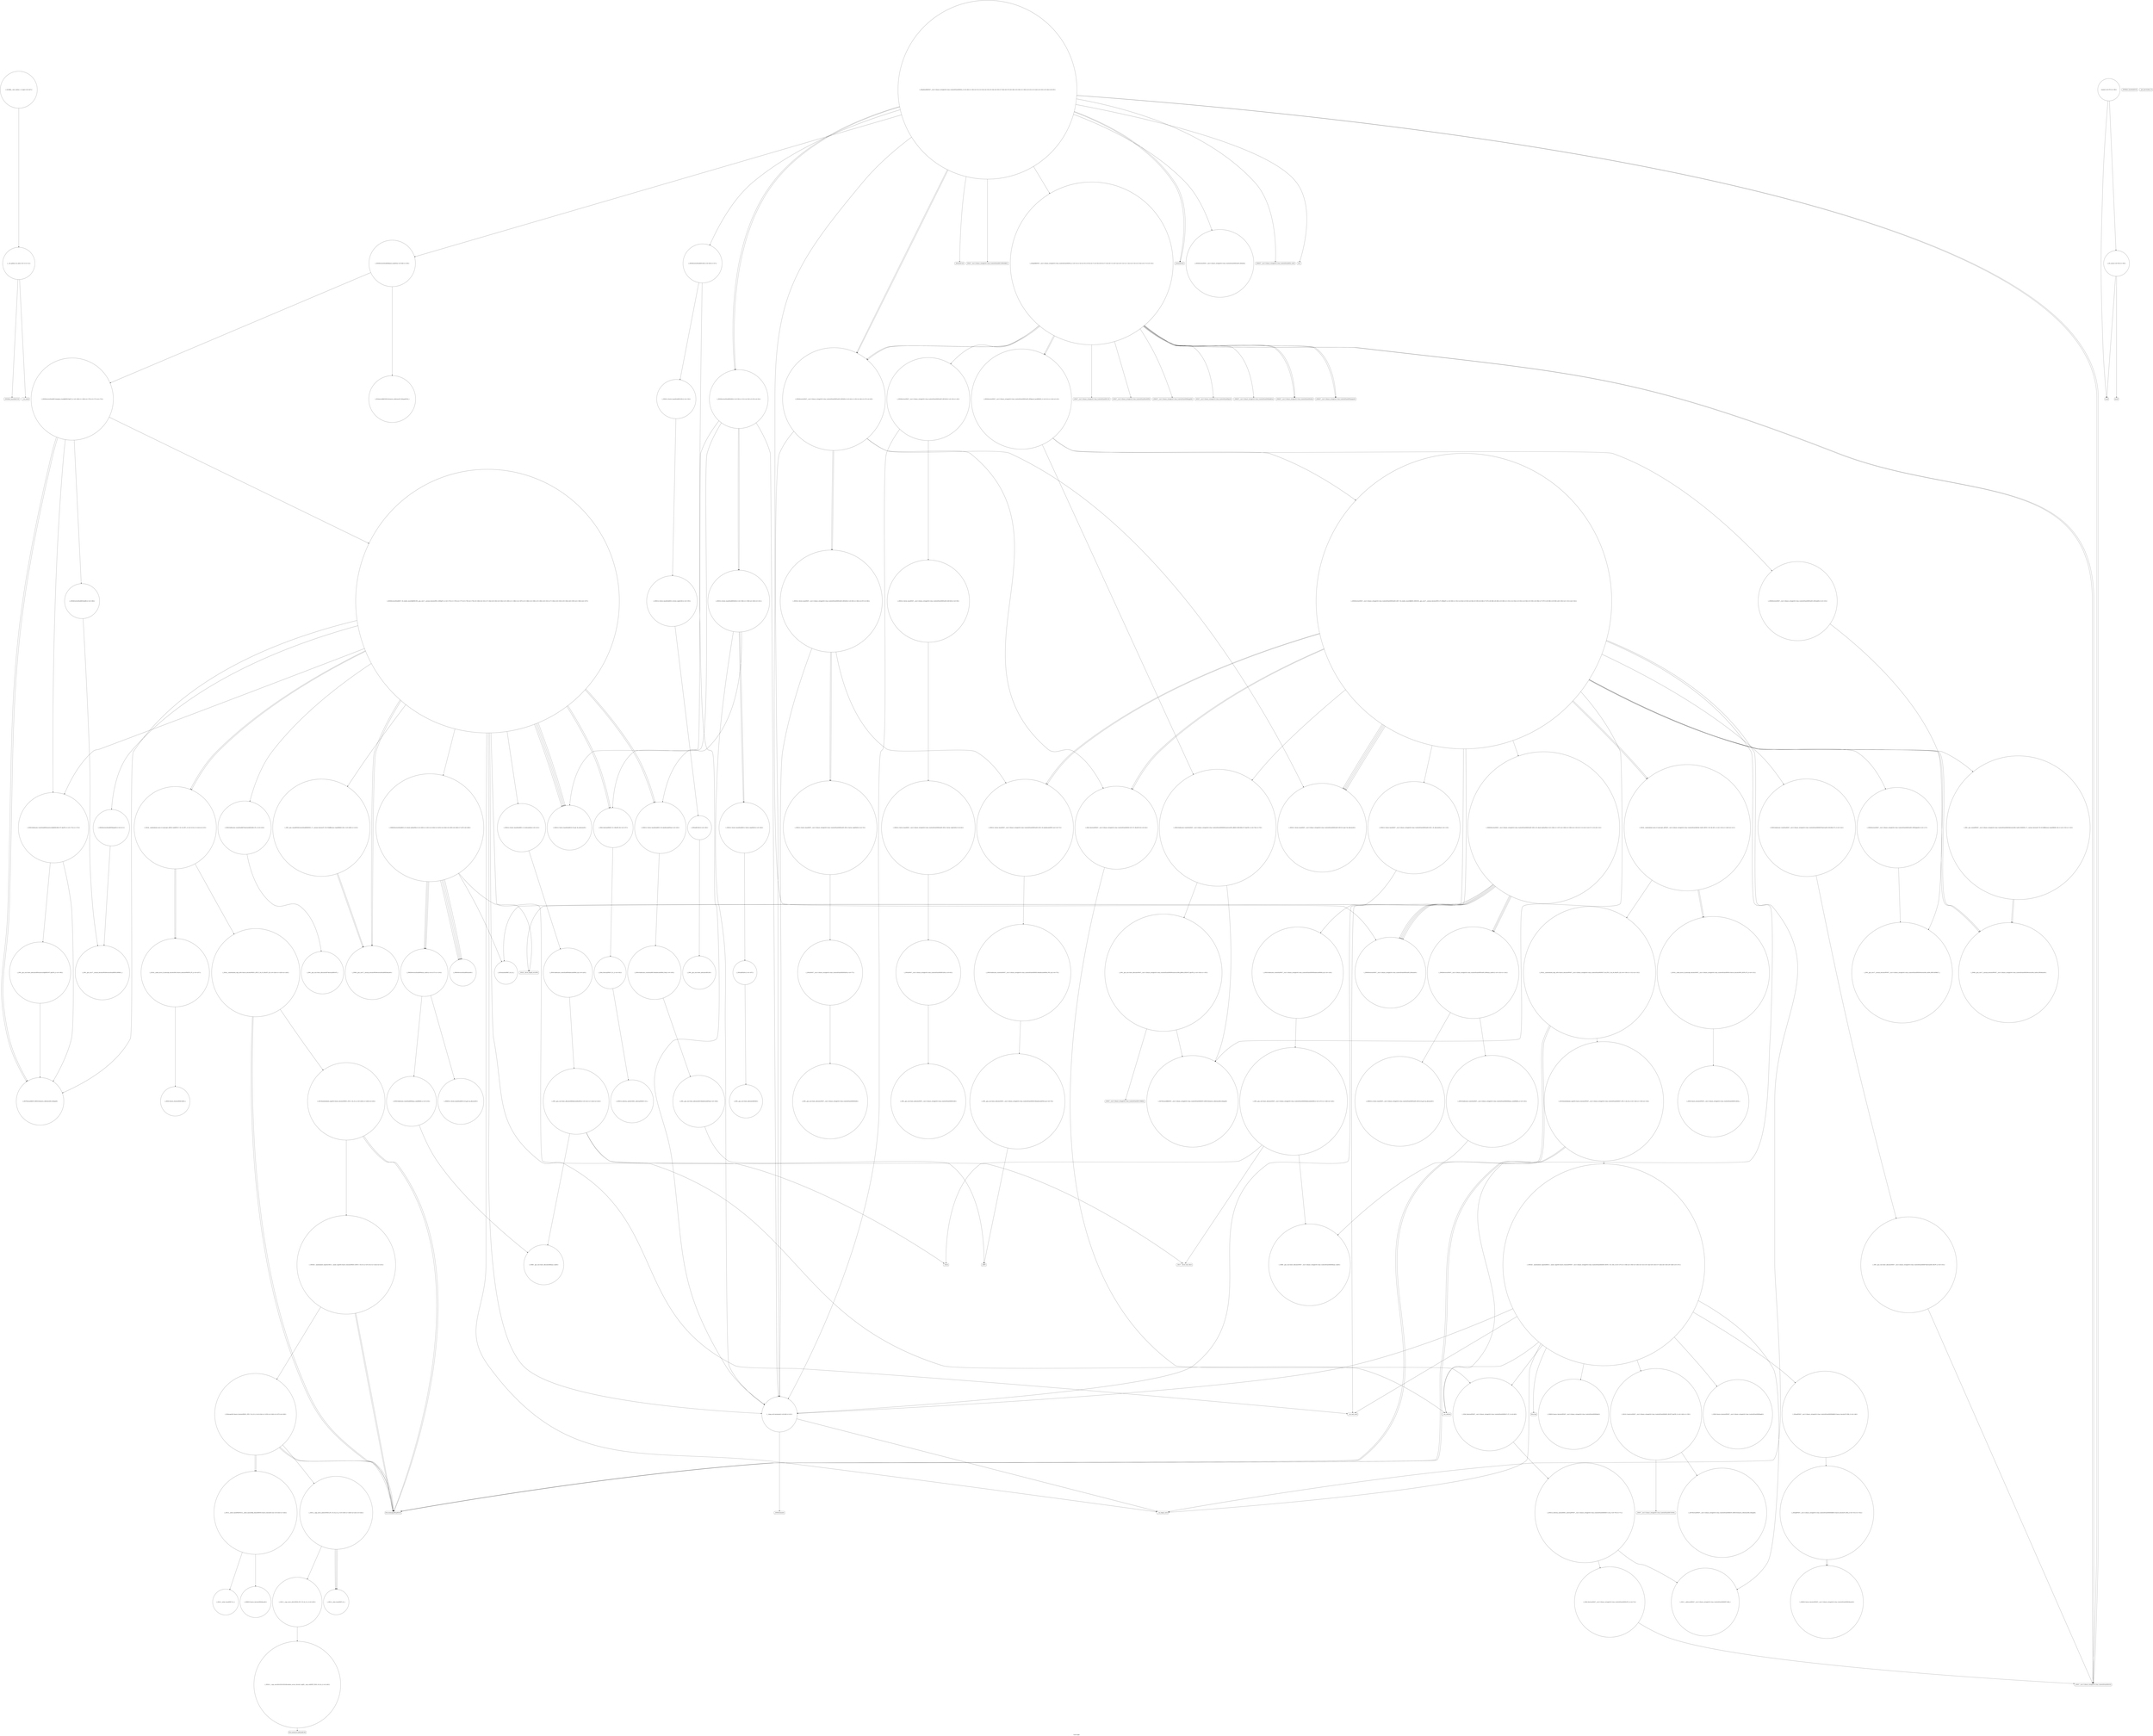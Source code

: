 digraph "Call Graph" {
	label="Call Graph";

	Node0x55fb968d9d50 [shape=record,shape=circle,label="{__cxx_global_var_init|{<s0>1|<s1>2}}"];
	Node0x55fb968d9d50:s0 -> Node0x55fb968d9dd0[color=black];
	Node0x55fb968d9d50:s1 -> Node0x55fb96b854d0[color=black];
	Node0x55fb96b89070 [shape=record,shape=circle,label="{_ZNKSt13move_iteratorIPNSt7__cxx1112basic_stringIcSt11char_traitsIcESaIcEEEE4baseEv}"];
	Node0x55fb96b856d0 [shape=record,shape=Mrecord,label="{_ZNKSt7__cxx1112basic_stringIcSt11char_traitsIcESaIcEE6lengthEv}"];
	Node0x55fb96b86bd0 [shape=record,shape=circle,label="{_ZNSaIiEC2Ev|{<s0>156}}"];
	Node0x55fb96b86bd0:s0 -> Node0x55fb96b86c50[color=black];
	Node0x55fb96b85a50 [shape=record,shape=Mrecord,label="{_ZNSt7__cxx1112basic_stringIcSt11char_traitsIcESaIcEEpLEc}"];
	Node0x55fb96b86f50 [shape=record,shape=circle,label="{_ZNSt12_Vector_baseIiSaIiEE13_M_deallocateEPim|{<s0>163}}"];
	Node0x55fb96b86f50:s0 -> Node0x55fb96b87050[color=black];
	Node0x55fb96b85dd0 [shape=record,shape=circle,label="{_ZNSt6vectorIiSaIiEEC2Ev|{<s0>46|<s1>47}}"];
	Node0x55fb96b85dd0:s0 -> Node0x55fb96b892f0[color=black];
	Node0x55fb96b85dd0:s1 -> Node0x55fb96b863d0[color=black];
	Node0x55fb96b872d0 [shape=record,shape=circle,label="{_ZSt4moveIRiEONSt16remove_referenceIT_E4typeEOS2_}"];
	Node0x55fb96b86150 [shape=record,shape=circle,label="{_Z5_casei|{<s0>55|<s1>56}}"];
	Node0x55fb96b86150:s0 -> Node0x55fb96b861d0[color=black];
	Node0x55fb96b86150:s1 -> Node0x55fb96b86250[color=black];
	Node0x55fb96b87650 [shape=record,shape=circle,label="{_ZN9__gnu_cxxmiIPiSt6vectorIiSaIiEEEENS_17__normal_iteratorIT_T0_E15difference_typeERKS8_SB_|{<s0>209|<s1>210}}"];
	Node0x55fb96b87650:s0 -> Node0x55fb96b87850[color=black];
	Node0x55fb96b87650:s1 -> Node0x55fb96b87850[color=black];
	Node0x55fb96b864d0 [shape=record,shape=Mrecord,label="{_ZSt9terminatev}"];
	Node0x55fb96b879d0 [shape=record,shape=circle,label="{_ZNKSt6vectorIiSaIiEE4sizeEv}"];
	Node0x55fb96b86850 [shape=record,shape=circle,label="{_ZSt8_DestroyIPNSt7__cxx1112basic_stringIcSt11char_traitsIcESaIcEEEEvT_S7_|{<s0>69}}"];
	Node0x55fb96b86850:s0 -> Node0x55fb96b868d0[color=black];
	Node0x55fb96b8b590 [shape=record,shape=circle,label="{_ZSt22__uninitialized_copy_aISt13move_iteratorIPiES1_iET0_T_S4_S3_RSaIT1_E|{<s0>224|<s1>225|<s2>226}}"];
	Node0x55fb96b8b590:s0 -> Node0x55fb96b88c70[color=black];
	Node0x55fb96b8b590:s1 -> Node0x55fb96b88c70[color=black];
	Node0x55fb96b8b590:s2 -> Node0x55fb96b8b690[color=black];
	Node0x55fb96b87bf0 [shape=record,shape=circle,label="{_ZN9__gnu_cxx13new_allocatorINSt7__cxx1112basic_stringIcSt11char_traitsIcESaIcEEEE10deallocateEPS6_m|{<s0>76}}"];
	Node0x55fb96b87bf0:s0 -> Node0x55fb96b87c70[color=black];
	Node0x55fb96b8b910 [shape=record,shape=circle,label="{_ZSt13__copy_move_aILb1EPiS0_ET1_T0_S2_S1_|{<s0>245}}"];
	Node0x55fb96b8b910:s0 -> Node0x55fb96b8ba10[color=black];
	Node0x55fb96b87f70 [shape=record,shape=circle,label="{_ZN9__gnu_cxx13new_allocatorINSt7__cxx1112basic_stringIcSt11char_traitsIcESaIcEEEE9constructIS6_JRKS6_EEEvPT_DpOT0_|{<s0>104|<s1>105}}"];
	Node0x55fb96b87f70:s0 -> Node0x55fb96b87ff0[color=black];
	Node0x55fb96b87f70:s1 -> Node0x55fb96b88070[color=black];
	Node0x55fb96b8bc90 [shape=record,shape=circle,label="{_ZN9__gnu_cxx13new_allocatorIiE7destroyIiEEvPT_}"];
	Node0x55fb96b882f0 [shape=record,shape=circle,label="{_ZSt34__uninitialized_move_if_noexcept_aIPNSt7__cxx1112basic_stringIcSt11char_traitsIcESaIcEEES6_SaIS5_EET0_T_S9_S8_RT1_|{<s0>119|<s1>120|<s2>121}}"];
	Node0x55fb96b882f0:s0 -> Node0x55fb96b88b70[color=black];
	Node0x55fb96b882f0:s1 -> Node0x55fb96b88b70[color=black];
	Node0x55fb96b882f0:s2 -> Node0x55fb96b88af0[color=black];
	Node0x55fb96b88670 [shape=record,shape=circle,label="{_ZSt3maxImERKT_S2_S2_}"];
	Node0x55fb96b889f0 [shape=record,shape=Mrecord,label="{_ZSt17__throw_bad_allocv}"];
	Node0x55fb96b88d70 [shape=record,shape=circle,label="{_ZStneIPNSt7__cxx1112basic_stringIcSt11char_traitsIcESaIcEEEEbRKSt13move_iteratorIT_ESB_|{<s0>148}}"];
	Node0x55fb96b88d70:s0 -> Node0x55fb96b88ff0[color=black];
	Node0x55fb968d9dd0 [shape=record,shape=Mrecord,label="{_ZNSt8ios_base4InitC1Ev}"];
	Node0x55fb96b890f0 [shape=record,shape=circle,label="{_ZSt7forwardINSt7__cxx1112basic_stringIcSt11char_traitsIcESaIcEEEEOT_RNSt16remove_referenceIS6_E4typeE}"];
	Node0x55fb96b85750 [shape=record,shape=Mrecord,label="{_ZNKSt7__cxx1112basic_stringIcSt11char_traitsIcESaIcEE4findEcm}"];
	Node0x55fb96b86c50 [shape=record,shape=circle,label="{_ZN9__gnu_cxx13new_allocatorIiEC2Ev}"];
	Node0x55fb96b85ad0 [shape=record,shape=Mrecord,label="{_ZNSt7__cxx1112basic_stringIcSt11char_traitsIcESaIcEED1Ev}"];
	Node0x55fb96b86fd0 [shape=record,shape=circle,label="{_ZNSt12_Vector_baseIiSaIiEE12_Vector_implD2Ev|{<s0>164}}"];
	Node0x55fb96b86fd0:s0 -> Node0x55fb96b87150[color=black];
	Node0x55fb96b85e50 [shape=record,shape=circle,label="{_ZNKSt6vectorINSt7__cxx1112basic_stringIcSt11char_traitsIcESaIcEEESaIS5_EE4sizeEv}"];
	Node0x55fb96b87350 [shape=record,shape=circle,label="{_ZNSt16allocator_traitsISaIiEE9constructIiJiEEEvRS0_PT_DpOT0_|{<s0>173|<s1>174}}"];
	Node0x55fb96b87350:s0 -> Node0x55fb96b873d0[color=black];
	Node0x55fb96b87350:s1 -> Node0x55fb96b87550[color=black];
	Node0x55fb96b861d0 [shape=record,shape=Mrecord,label="{scanf}"];
	Node0x55fb96b876d0 [shape=record,shape=circle,label="{_ZNSt6vectorIiSaIiEE5beginEv|{<s0>211}}"];
	Node0x55fb96b876d0:s0 -> Node0x55fb96b8b410[color=black];
	Node0x55fb96b86550 [shape=record,shape=circle,label="{_ZNSt12_Vector_baseINSt7__cxx1112basic_stringIcSt11char_traitsIcESaIcEEESaIS5_EE12_Vector_implC2Ev|{<s0>62}}"];
	Node0x55fb96b86550:s0 -> Node0x55fb96b865d0[color=black];
	Node0x55fb96b87a50 [shape=record,shape=circle,label="{_ZNSt16allocator_traitsISaIiEE8max_sizeERKS0_|{<s0>219}}"];
	Node0x55fb96b87a50:s0 -> Node0x55fb96b8b390[color=black];
	Node0x55fb96b868d0 [shape=record,shape=circle,label="{_ZNSt12_Destroy_auxILb0EE9__destroyIPNSt7__cxx1112basic_stringIcSt11char_traitsIcESaIcEEEEEvT_S9_|{<s0>70|<s1>71}}"];
	Node0x55fb96b868d0:s0 -> Node0x55fb96b869d0[color=black];
	Node0x55fb96b868d0:s1 -> Node0x55fb96b86950[color=black];
	Node0x55fb96b8b610 [shape=record,shape=circle,label="{_ZSt32__make_move_if_noexcept_iteratorIiSt13move_iteratorIPiEET0_PT_|{<s0>227}}"];
	Node0x55fb96b8b610:s0 -> Node0x55fb96b8bc10[color=black];
	Node0x55fb96b87c70 [shape=record,shape=Mrecord,label="{_ZdlPv}"];
	Node0x55fb96b8b990 [shape=record,shape=circle,label="{_ZSt12__niter_baseIPiET_S1_}"];
	Node0x55fb96b87ff0 [shape=record,shape=circle,label="{_ZSt7forwardIRKNSt7__cxx1112basic_stringIcSt11char_traitsIcESaIcEEEEOT_RNSt16remove_referenceIS8_E4typeE}"];
	Node0x55fb96b8bd10 [shape=record,shape=circle,label="{_GLOBAL__sub_I_kubus_1_0.cpp|{<s0>247}}"];
	Node0x55fb96b8bd10:s0 -> Node0x55fb968d9d50[color=black];
	Node0x55fb96b88370 [shape=record,shape=circle,label="{_ZNK9__gnu_cxx17__normal_iteratorIPNSt7__cxx1112basic_stringIcSt11char_traitsIcESaIcEEESt6vectorIS6_SaIS6_EEE4baseEv}"];
	Node0x55fb96b886f0 [shape=record,shape=circle,label="{_ZNSt16allocator_traitsISaINSt7__cxx1112basic_stringIcSt11char_traitsIcESaIcEEEEE8max_sizeERKS6_|{<s0>125}}"];
	Node0x55fb96b886f0:s0 -> Node0x55fb96b887f0[color=black];
	Node0x55fb96b88a70 [shape=record,shape=Mrecord,label="{_Znwm}"];
	Node0x55fb96b88df0 [shape=record,shape=circle,label="{_ZSt10_ConstructINSt7__cxx1112basic_stringIcSt11char_traitsIcESaIcEEEJS5_EEvPT_DpOT0_|{<s0>149|<s1>150}}"];
	Node0x55fb96b88df0:s0 -> Node0x55fb96b890f0[color=black];
	Node0x55fb96b88df0:s1 -> Node0x55fb96b89170[color=black];
	Node0x55fb96b85450 [shape=record,shape=Mrecord,label="{_ZNSt8ios_base4InitD1Ev}"];
	Node0x55fb96b89170 [shape=record,shape=Mrecord,label="{_ZNSt7__cxx1112basic_stringIcSt11char_traitsIcESaIcEEC1EOS4_}"];
	Node0x55fb96b857d0 [shape=record,shape=Mrecord,label="{_ZNKSt7__cxx1112basic_stringIcSt11char_traitsIcESaIcEEixEm}"];
	Node0x55fb96b86cd0 [shape=record,shape=circle,label="{_ZSt8_DestroyIPiiEvT_S1_RSaIT0_E|{<s0>157}}"];
	Node0x55fb96b86cd0:s0 -> Node0x55fb96b86e50[color=black];
	Node0x55fb96b85b50 [shape=record,shape=circle,label="{_ZNSt6vectorINSt7__cxx1112basic_stringIcSt11char_traitsIcESaIcEEESaIS5_EED2Ev|{<s0>24|<s1>25|<s2>26|<s3>27|<s4>28}}"];
	Node0x55fb96b85b50:s0 -> Node0x55fb96b86750[color=black];
	Node0x55fb96b85b50:s1 -> Node0x55fb96b866d0[color=black];
	Node0x55fb96b85b50:s2 -> Node0x55fb96b867d0[color=black];
	Node0x55fb96b85b50:s3 -> Node0x55fb96b867d0[color=black];
	Node0x55fb96b85b50:s4 -> Node0x55fb96b863d0[color=black];
	Node0x55fb96b87050 [shape=record,shape=circle,label="{_ZNSt16allocator_traitsISaIiEE10deallocateERS0_Pim|{<s0>165}}"];
	Node0x55fb96b87050:s0 -> Node0x55fb96b870d0[color=black];
	Node0x55fb96b85ed0 [shape=record,shape=circle,label="{_ZNSt6vectorIiSaIiEE9push_backEOi|{<s0>48|<s1>49}}"];
	Node0x55fb96b85ed0:s0 -> Node0x55fb96b872d0[color=black];
	Node0x55fb96b85ed0:s1 -> Node0x55fb96b87250[color=black];
	Node0x55fb96b873d0 [shape=record,shape=circle,label="{_ZSt7forwardIiEOT_RNSt16remove_referenceIS0_E4typeE}"];
	Node0x55fb96b86250 [shape=record,shape=Mrecord,label="{printf}"];
	Node0x55fb96b87750 [shape=record,shape=circle,label="{_ZNSt12_Vector_baseIiSaIiEE11_M_allocateEm|{<s0>212}}"];
	Node0x55fb96b87750:s0 -> Node0x55fb96b8b490[color=black];
	Node0x55fb96b865d0 [shape=record,shape=circle,label="{_ZNSaINSt7__cxx1112basic_stringIcSt11char_traitsIcESaIcEEEEC2Ev|{<s0>63}}"];
	Node0x55fb96b865d0:s0 -> Node0x55fb96b86650[color=black];
	Node0x55fb96b87ad0 [shape=record,shape=circle,label="{_ZNKSt12_Vector_baseIiSaIiEE19_M_get_Tp_allocatorEv}"];
	Node0x55fb96b86950 [shape=record,shape=circle,label="{_ZSt8_DestroyINSt7__cxx1112basic_stringIcSt11char_traitsIcESaIcEEEEvPT_|{<s0>72}}"];
	Node0x55fb96b86950:s0 -> Node0x55fb96b85ad0[color=black];
	Node0x55fb96b8b690 [shape=record,shape=circle,label="{_ZSt18uninitialized_copyISt13move_iteratorIPiES1_ET0_T_S4_S3_|{<s0>228|<s1>229|<s2>230}}"];
	Node0x55fb96b8b690:s0 -> Node0x55fb96b88c70[color=black];
	Node0x55fb96b8b690:s1 -> Node0x55fb96b88c70[color=black];
	Node0x55fb96b8b690:s2 -> Node0x55fb96b8b710[color=black];
	Node0x55fb96b87cf0 [shape=record,shape=circle,label="{_ZNSaINSt7__cxx1112basic_stringIcSt11char_traitsIcESaIcEEEED2Ev|{<s0>77}}"];
	Node0x55fb96b87cf0:s0 -> Node0x55fb96b87d70[color=black];
	Node0x55fb96b8ba10 [shape=record,shape=circle,label="{_ZNSt11__copy_moveILb1ELb1ESt26random_access_iterator_tagE8__copy_mIiEEPT_PKS3_S6_S4_|{<s0>246}}"];
	Node0x55fb96b8ba10:s0 -> Node0x55fb96b8ba90[color=black];
	Node0x55fb96b88070 [shape=record,shape=Mrecord,label="{_ZNSt7__cxx1112basic_stringIcSt11char_traitsIcESaIcEEC1ERKS4_}"];
	Node0x55fb96b883f0 [shape=record,shape=circle,label="{_ZNSt16allocator_traitsISaINSt7__cxx1112basic_stringIcSt11char_traitsIcESaIcEEEEE7destroyIS5_EEvRS6_PT_|{<s0>122}}"];
	Node0x55fb96b883f0:s0 -> Node0x55fb96b89270[color=black];
	Node0x55fb96b88770 [shape=record,shape=circle,label="{_ZNKSt12_Vector_baseINSt7__cxx1112basic_stringIcSt11char_traitsIcESaIcEEESaIS5_EE19_M_get_Tp_allocatorEv}"];
	Node0x55fb96b88af0 [shape=record,shape=circle,label="{_ZSt22__uninitialized_copy_aISt13move_iteratorIPNSt7__cxx1112basic_stringIcSt11char_traitsIcESaIcEEEES7_S6_ET0_T_SA_S9_RSaIT1_E|{<s0>130|<s1>131|<s2>132}}"];
	Node0x55fb96b88af0:s0 -> Node0x55fb96b88c70[color=black];
	Node0x55fb96b88af0:s1 -> Node0x55fb96b88c70[color=black];
	Node0x55fb96b88af0:s2 -> Node0x55fb96b88bf0[color=black];
	Node0x55fb96b88e70 [shape=record,shape=circle,label="{_ZNKSt13move_iteratorIPNSt7__cxx1112basic_stringIcSt11char_traitsIcESaIcEEEEdeEv}"];
	Node0x55fb96b854d0 [shape=record,shape=Mrecord,label="{__cxa_atexit}"];
	Node0x55fb96b891f0 [shape=record,shape=circle,label="{_ZNSt13move_iteratorIPNSt7__cxx1112basic_stringIcSt11char_traitsIcESaIcEEEEC2ES6_}"];
	Node0x55fb96b85850 [shape=record,shape=Mrecord,label="{_ZNKSt7__cxx1112basic_stringIcSt11char_traitsIcESaIcEE5emptyEv}"];
	Node0x55fb96b86d50 [shape=record,shape=circle,label="{_ZNSt12_Vector_baseIiSaIiEE19_M_get_Tp_allocatorEv}"];
	Node0x55fb96b85bd0 [shape=record,shape=circle,label="{_Z8splitintRKNSt7__cxx1112basic_stringIcSt11char_traitsIcESaIcEEES6_|{<s0>29|<s1>30|<s2>31|<s3>32|<s4>33|<s5>34|<s6>35|<s7>36|<s8>37|<s9>38|<s10>39|<s11>40|<s12>41|<s13>42|<s14>43|<s15>44|<s16>45}}"];
	Node0x55fb96b85bd0:s0 -> Node0x55fb96b85c50[color=black];
	Node0x55fb96b85bd0:s1 -> Node0x55fb96b85cd0[color=black];
	Node0x55fb96b85bd0:s2 -> Node0x55fb96b85550[color=black];
	Node0x55fb96b85bd0:s3 -> Node0x55fb96b85ad0[color=black];
	Node0x55fb96b85bd0:s4 -> Node0x55fb96b85d50[color=black];
	Node0x55fb96b85bd0:s5 -> Node0x55fb96b85dd0[color=black];
	Node0x55fb96b85bd0:s6 -> Node0x55fb96b85e50[color=black];
	Node0x55fb96b85bd0:s7 -> Node0x55fb96b85fd0[color=black];
	Node0x55fb96b85bd0:s8 -> Node0x55fb96b86050[color=black];
	Node0x55fb96b85bd0:s9 -> Node0x55fb96b85f50[color=black];
	Node0x55fb96b85bd0:s10 -> Node0x55fb96b85ed0[color=black];
	Node0x55fb96b85bd0:s11 -> Node0x55fb96b85ad0[color=black];
	Node0x55fb96b85bd0:s12 -> Node0x55fb96b85d50[color=black];
	Node0x55fb96b85bd0:s13 -> Node0x55fb96b860d0[color=black];
	Node0x55fb96b85bd0:s14 -> Node0x55fb96b85b50[color=black];
	Node0x55fb96b85bd0:s15 -> Node0x55fb96b860d0[color=black];
	Node0x55fb96b85bd0:s16 -> Node0x55fb96b85b50[color=black];
	Node0x55fb96b870d0 [shape=record,shape=circle,label="{_ZN9__gnu_cxx13new_allocatorIiE10deallocateEPim|{<s0>166}}"];
	Node0x55fb96b870d0:s0 -> Node0x55fb96b87c70[color=black];
	Node0x55fb96b85f50 [shape=record,shape=Mrecord,label="{atoi}"];
	Node0x55fb96b87450 [shape=record,shape=circle,label="{_ZNSt6vectorIiSaIiEE17_M_realloc_insertIJiEEEvN9__gnu_cxx17__normal_iteratorIPiS1_EEDpOT_|{<s0>175|<s1>176|<s2>177|<s3>178|<s4>179|<s5>180|<s6>181|<s7>182|<s8>183|<s9>184|<s10>185|<s11>186|<s12>187|<s13>188|<s14>189|<s15>190|<s16>191|<s17>192|<s18>193|<s19>194|<s20>195|<s21>196|<s22>197}}"];
	Node0x55fb96b87450:s0 -> Node0x55fb96b875d0[color=black];
	Node0x55fb96b87450:s1 -> Node0x55fb96b876d0[color=black];
	Node0x55fb96b87450:s2 -> Node0x55fb96b87650[color=black];
	Node0x55fb96b87450:s3 -> Node0x55fb96b87750[color=black];
	Node0x55fb96b87450:s4 -> Node0x55fb96b873d0[color=black];
	Node0x55fb96b87450:s5 -> Node0x55fb96b87350[color=black];
	Node0x55fb96b87450:s6 -> Node0x55fb96b87850[color=black];
	Node0x55fb96b87450:s7 -> Node0x55fb96b86d50[color=black];
	Node0x55fb96b87450:s8 -> Node0x55fb96b877d0[color=black];
	Node0x55fb96b87450:s9 -> Node0x55fb96b87850[color=black];
	Node0x55fb96b87450:s10 -> Node0x55fb96b86d50[color=black];
	Node0x55fb96b87450:s11 -> Node0x55fb96b877d0[color=black];
	Node0x55fb96b87450:s12 -> Node0x55fb96b86450[color=black];
	Node0x55fb96b87450:s13 -> Node0x55fb96b878d0[color=black];
	Node0x55fb96b87450:s14 -> Node0x55fb96b884f0[color=black];
	Node0x55fb96b87450:s15 -> Node0x55fb96b86d50[color=black];
	Node0x55fb96b87450:s16 -> Node0x55fb96b86cd0[color=black];
	Node0x55fb96b87450:s17 -> Node0x55fb96b86f50[color=black];
	Node0x55fb96b87450:s18 -> Node0x55fb96b88470[color=black];
	Node0x55fb96b87450:s19 -> Node0x55fb96b86d50[color=black];
	Node0x55fb96b87450:s20 -> Node0x55fb96b86cd0[color=black];
	Node0x55fb96b87450:s21 -> Node0x55fb96b86f50[color=black];
	Node0x55fb96b87450:s22 -> Node0x55fb96b863d0[color=black];
	Node0x55fb96b862d0 [shape=record,shape=circle,label="{main|{<s0>57|<s1>58}}"];
	Node0x55fb96b862d0:s0 -> Node0x55fb96b861d0[color=black];
	Node0x55fb96b862d0:s1 -> Node0x55fb96b86150[color=black];
	Node0x55fb96b877d0 [shape=record,shape=circle,label="{_ZSt34__uninitialized_move_if_noexcept_aIPiS0_SaIiEET0_T_S3_S2_RT1_|{<s0>213|<s1>214|<s2>215}}"];
	Node0x55fb96b877d0:s0 -> Node0x55fb96b8b610[color=black];
	Node0x55fb96b877d0:s1 -> Node0x55fb96b8b610[color=black];
	Node0x55fb96b877d0:s2 -> Node0x55fb96b8b590[color=black];
	Node0x55fb96b86650 [shape=record,shape=circle,label="{_ZN9__gnu_cxx13new_allocatorINSt7__cxx1112basic_stringIcSt11char_traitsIcESaIcEEEEC2Ev}"];
	Node0x55fb96b8b390 [shape=record,shape=circle,label="{_ZNK9__gnu_cxx13new_allocatorIiE8max_sizeEv}"];
	Node0x55fb96b869d0 [shape=record,shape=circle,label="{_ZSt11__addressofINSt7__cxx1112basic_stringIcSt11char_traitsIcESaIcEEEEPT_RS6_}"];
	Node0x55fb96b8b710 [shape=record,shape=circle,label="{_ZNSt20__uninitialized_copyILb1EE13__uninit_copyISt13move_iteratorIPiES3_EET0_T_S6_S5_|{<s0>231|<s1>232|<s2>233}}"];
	Node0x55fb96b8b710:s0 -> Node0x55fb96b88c70[color=black];
	Node0x55fb96b8b710:s1 -> Node0x55fb96b88c70[color=black];
	Node0x55fb96b8b710:s2 -> Node0x55fb96b8b790[color=black];
	Node0x55fb96b87d70 [shape=record,shape=circle,label="{_ZN9__gnu_cxx13new_allocatorINSt7__cxx1112basic_stringIcSt11char_traitsIcESaIcEEEED2Ev}"];
	Node0x55fb96b8ba90 [shape=record,shape=Mrecord,label="{llvm.memmove.p0i8.p0i8.i64}"];
	Node0x55fb96b880f0 [shape=record,shape=circle,label="{_ZNKSt6vectorINSt7__cxx1112basic_stringIcSt11char_traitsIcESaIcEEESaIS5_EE12_M_check_lenEmPKc|{<s0>106|<s1>107|<s2>108|<s3>109|<s4>110|<s5>111|<s6>112|<s7>113|<s8>114}}"];
	Node0x55fb96b880f0:s0 -> Node0x55fb96b88570[color=black];
	Node0x55fb96b880f0:s1 -> Node0x55fb96b85e50[color=black];
	Node0x55fb96b880f0:s2 -> Node0x55fb96b885f0[color=black];
	Node0x55fb96b880f0:s3 -> Node0x55fb96b85e50[color=black];
	Node0x55fb96b880f0:s4 -> Node0x55fb96b85e50[color=black];
	Node0x55fb96b880f0:s5 -> Node0x55fb96b88670[color=black];
	Node0x55fb96b880f0:s6 -> Node0x55fb96b85e50[color=black];
	Node0x55fb96b880f0:s7 -> Node0x55fb96b88570[color=black];
	Node0x55fb96b880f0:s8 -> Node0x55fb96b88570[color=black];
	Node0x55fb96b88470 [shape=record,shape=Mrecord,label="{__cxa_rethrow}"];
	Node0x55fb96b887f0 [shape=record,shape=circle,label="{_ZNK9__gnu_cxx13new_allocatorINSt7__cxx1112basic_stringIcSt11char_traitsIcESaIcEEEE8max_sizeEv}"];
	Node0x55fb96b88b70 [shape=record,shape=circle,label="{_ZSt32__make_move_if_noexcept_iteratorINSt7__cxx1112basic_stringIcSt11char_traitsIcESaIcEEESt13move_iteratorIPS5_EET0_PT_|{<s0>133}}"];
	Node0x55fb96b88b70:s0 -> Node0x55fb96b891f0[color=black];
	Node0x55fb96b88ef0 [shape=record,shape=circle,label="{_ZNSt13move_iteratorIPNSt7__cxx1112basic_stringIcSt11char_traitsIcESaIcEEEEppEv}"];
	Node0x55fb96b85550 [shape=record,shape=circle,label="{_Z5splitRKNSt7__cxx1112basic_stringIcSt11char_traitsIcESaIcEEES6_|{<s0>3|<s1>4|<s2>5|<s3>6|<s4>7|<s5>8|<s6>9|<s7>10|<s8>11|<s9>12|<s10>13|<s11>14|<s12>15|<s13>16|<s14>17|<s15>18}}"];
	Node0x55fb96b85550:s0 -> Node0x55fb96b855d0[color=black];
	Node0x55fb96b85550:s1 -> Node0x55fb96b85650[color=black];
	Node0x55fb96b85550:s2 -> Node0x55fb96b856d0[color=black];
	Node0x55fb96b85550:s3 -> Node0x55fb96b857d0[color=black];
	Node0x55fb96b85550:s4 -> Node0x55fb96b85750[color=black];
	Node0x55fb96b85550:s5 -> Node0x55fb96b85850[color=black];
	Node0x55fb96b85550:s6 -> Node0x55fb96b858d0[color=black];
	Node0x55fb96b85550:s7 -> Node0x55fb96b859d0[color=black];
	Node0x55fb96b85550:s8 -> Node0x55fb96b85ad0[color=black];
	Node0x55fb96b85550:s9 -> Node0x55fb96b85b50[color=black];
	Node0x55fb96b85550:s10 -> Node0x55fb96b857d0[color=black];
	Node0x55fb96b85550:s11 -> Node0x55fb96b85a50[color=black];
	Node0x55fb96b85550:s12 -> Node0x55fb96b85850[color=black];
	Node0x55fb96b85550:s13 -> Node0x55fb96b858d0[color=black];
	Node0x55fb96b85550:s14 -> Node0x55fb96b85ad0[color=black];
	Node0x55fb96b85550:s15 -> Node0x55fb96b85b50[color=black];
	Node0x55fb96b89270 [shape=record,shape=circle,label="{_ZN9__gnu_cxx13new_allocatorINSt7__cxx1112basic_stringIcSt11char_traitsIcESaIcEEEE7destroyIS6_EEvPT_|{<s0>153}}"];
	Node0x55fb96b89270:s0 -> Node0x55fb96b85ad0[color=black];
	Node0x55fb96b858d0 [shape=record,shape=circle,label="{_ZNSt6vectorINSt7__cxx1112basic_stringIcSt11char_traitsIcESaIcEEESaIS5_EE9push_backERKS5_|{<s0>21|<s1>22|<s2>23}}"];
	Node0x55fb96b858d0:s0 -> Node0x55fb96b87df0[color=black];
	Node0x55fb96b858d0:s1 -> Node0x55fb96b87ef0[color=black];
	Node0x55fb96b858d0:s2 -> Node0x55fb96b87e70[color=black];
	Node0x55fb96b86dd0 [shape=record,shape=circle,label="{_ZNSt12_Vector_baseIiSaIiEED2Ev|{<s0>158|<s1>159|<s2>160|<s3>161}}"];
	Node0x55fb96b86dd0:s0 -> Node0x55fb96b86f50[color=black];
	Node0x55fb96b86dd0:s1 -> Node0x55fb96b86fd0[color=black];
	Node0x55fb96b86dd0:s2 -> Node0x55fb96b86fd0[color=black];
	Node0x55fb96b86dd0:s3 -> Node0x55fb96b863d0[color=black];
	Node0x55fb96b85c50 [shape=record,shape=Mrecord,label="{_ZNSaIcEC1Ev}"];
	Node0x55fb96b87150 [shape=record,shape=circle,label="{_ZNSaIiED2Ev|{<s0>167}}"];
	Node0x55fb96b87150:s0 -> Node0x55fb96b871d0[color=black];
	Node0x55fb96b85fd0 [shape=record,shape=circle,label="{_ZNSt6vectorINSt7__cxx1112basic_stringIcSt11char_traitsIcESaIcEEESaIS5_EEixEm}"];
	Node0x55fb96b874d0 [shape=record,shape=circle,label="{_ZNSt6vectorIiSaIiEE3endEv|{<s0>198}}"];
	Node0x55fb96b874d0:s0 -> Node0x55fb96b8b410[color=black];
	Node0x55fb96b86350 [shape=record,shape=circle,label="{_ZNSt12_Vector_baseINSt7__cxx1112basic_stringIcSt11char_traitsIcESaIcEEESaIS5_EEC2Ev|{<s0>59}}"];
	Node0x55fb96b86350:s0 -> Node0x55fb96b86550[color=black];
	Node0x55fb96b87850 [shape=record,shape=circle,label="{_ZNK9__gnu_cxx17__normal_iteratorIPiSt6vectorIiSaIiEEE4baseEv}"];
	Node0x55fb96b866d0 [shape=record,shape=circle,label="{_ZSt8_DestroyIPNSt7__cxx1112basic_stringIcSt11char_traitsIcESaIcEEES5_EvT_S7_RSaIT0_E|{<s0>64}}"];
	Node0x55fb96b866d0:s0 -> Node0x55fb96b86850[color=black];
	Node0x55fb96b8b410 [shape=record,shape=circle,label="{_ZN9__gnu_cxx17__normal_iteratorIPiSt6vectorIiSaIiEEEC2ERKS1_}"];
	Node0x55fb96b86a50 [shape=record,shape=circle,label="{_ZNSt12_Vector_baseINSt7__cxx1112basic_stringIcSt11char_traitsIcESaIcEEESaIS5_EE13_M_deallocateEPS5_m|{<s0>73}}"];
	Node0x55fb96b86a50:s0 -> Node0x55fb96b87b70[color=black];
	Node0x55fb96b8b790 [shape=record,shape=circle,label="{_ZSt4copyISt13move_iteratorIPiES1_ET0_T_S4_S3_|{<s0>234|<s1>235|<s2>236|<s3>237|<s4>238}}"];
	Node0x55fb96b8b790:s0 -> Node0x55fb96b88c70[color=black];
	Node0x55fb96b8b790:s1 -> Node0x55fb96b8b890[color=black];
	Node0x55fb96b8b790:s2 -> Node0x55fb96b88c70[color=black];
	Node0x55fb96b8b790:s3 -> Node0x55fb96b8b890[color=black];
	Node0x55fb96b8b790:s4 -> Node0x55fb96b8b810[color=black];
	Node0x55fb96b87df0 [shape=record,shape=circle,label="{_ZNSt16allocator_traitsISaINSt7__cxx1112basic_stringIcSt11char_traitsIcESaIcEEEEE9constructIS5_JRKS5_EEEvRS6_PT_DpOT0_|{<s0>78|<s1>79}}"];
	Node0x55fb96b87df0:s0 -> Node0x55fb96b87ff0[color=black];
	Node0x55fb96b87df0:s1 -> Node0x55fb96b87f70[color=black];
	Node0x55fb96b8bb10 [shape=record,shape=circle,label="{_ZSt12__miter_baseIPiET_S1_}"];
	Node0x55fb96b88170 [shape=record,shape=circle,label="{_ZN9__gnu_cxxmiIPNSt7__cxx1112basic_stringIcSt11char_traitsIcESaIcEEESt6vectorIS6_SaIS6_EEEENS_17__normal_iteratorIT_T0_E15difference_typeERKSE_SH_|{<s0>115|<s1>116}}"];
	Node0x55fb96b88170:s0 -> Node0x55fb96b88370[color=black];
	Node0x55fb96b88170:s1 -> Node0x55fb96b88370[color=black];
	Node0x55fb96b884f0 [shape=record,shape=Mrecord,label="{__cxa_end_catch}"];
	Node0x55fb96b88870 [shape=record,shape=circle,label="{_ZN9__gnu_cxx17__normal_iteratorIPNSt7__cxx1112basic_stringIcSt11char_traitsIcESaIcEEESt6vectorIS6_SaIS6_EEEC2ERKS7_}"];
	Node0x55fb96b88bf0 [shape=record,shape=circle,label="{_ZSt18uninitialized_copyISt13move_iteratorIPNSt7__cxx1112basic_stringIcSt11char_traitsIcESaIcEEEES7_ET0_T_SA_S9_|{<s0>134|<s1>135|<s2>136}}"];
	Node0x55fb96b88bf0:s0 -> Node0x55fb96b88c70[color=black];
	Node0x55fb96b88bf0:s1 -> Node0x55fb96b88c70[color=black];
	Node0x55fb96b88bf0:s2 -> Node0x55fb96b88cf0[color=black];
	Node0x55fb96b88f70 [shape=record,shape=Mrecord,label="{llvm.trap}"];
	Node0x55fb96b855d0 [shape=record,shape=circle,label="{_ZNSt6vectorINSt7__cxx1112basic_stringIcSt11char_traitsIcESaIcEEESaIS5_EEC2Ev|{<s0>19|<s1>20}}"];
	Node0x55fb96b855d0:s0 -> Node0x55fb96b86350[color=black];
	Node0x55fb96b855d0:s1 -> Node0x55fb96b863d0[color=black];
	Node0x55fb96b892f0 [shape=record,shape=circle,label="{_ZNSt12_Vector_baseIiSaIiEEC2Ev|{<s0>154}}"];
	Node0x55fb96b892f0:s0 -> Node0x55fb96b86b50[color=black];
	Node0x55fb96b85950 [shape=record,shape=Mrecord,label="{__gxx_personality_v0}"];
	Node0x55fb96b86e50 [shape=record,shape=circle,label="{_ZSt8_DestroyIPiEvT_S1_|{<s0>162}}"];
	Node0x55fb96b86e50:s0 -> Node0x55fb96b86ed0[color=black];
	Node0x55fb96b85cd0 [shape=record,shape=Mrecord,label="{_ZNSt7__cxx1112basic_stringIcSt11char_traitsIcESaIcEEC1EPKcRKS3_}"];
	Node0x55fb96b871d0 [shape=record,shape=circle,label="{_ZN9__gnu_cxx13new_allocatorIiED2Ev}"];
	Node0x55fb96b86050 [shape=record,shape=Mrecord,label="{_ZNKSt7__cxx1112basic_stringIcSt11char_traitsIcESaIcEE5c_strEv}"];
	Node0x55fb96b87550 [shape=record,shape=circle,label="{_ZN9__gnu_cxx13new_allocatorIiE9constructIiJiEEEvPT_DpOT0_|{<s0>199}}"];
	Node0x55fb96b87550:s0 -> Node0x55fb96b873d0[color=black];
	Node0x55fb96b863d0 [shape=record,shape=circle,label="{__clang_call_terminate|{<s0>60|<s1>61}}"];
	Node0x55fb96b863d0:s0 -> Node0x55fb96b86450[color=black];
	Node0x55fb96b863d0:s1 -> Node0x55fb96b864d0[color=black];
	Node0x55fb96b878d0 [shape=record,shape=circle,label="{_ZNSt16allocator_traitsISaIiEE7destroyIiEEvRS0_PT_|{<s0>216}}"];
	Node0x55fb96b878d0:s0 -> Node0x55fb96b8bc90[color=black];
	Node0x55fb96b86750 [shape=record,shape=circle,label="{_ZNSt12_Vector_baseINSt7__cxx1112basic_stringIcSt11char_traitsIcESaIcEEESaIS5_EE19_M_get_Tp_allocatorEv}"];
	Node0x55fb96b8b490 [shape=record,shape=circle,label="{_ZNSt16allocator_traitsISaIiEE8allocateERS0_m|{<s0>220}}"];
	Node0x55fb96b8b490:s0 -> Node0x55fb96b8b510[color=black];
	Node0x55fb96b86ad0 [shape=record,shape=circle,label="{_ZNSt12_Vector_baseINSt7__cxx1112basic_stringIcSt11char_traitsIcESaIcEEESaIS5_EE12_Vector_implD2Ev|{<s0>74}}"];
	Node0x55fb96b86ad0:s0 -> Node0x55fb96b87cf0[color=black];
	Node0x55fb96b8b810 [shape=record,shape=circle,label="{_ZSt14__copy_move_a2ILb1EPiS0_ET1_T0_S2_S1_|{<s0>239|<s1>240|<s2>241|<s3>242}}"];
	Node0x55fb96b8b810:s0 -> Node0x55fb96b8b990[color=black];
	Node0x55fb96b8b810:s1 -> Node0x55fb96b8b990[color=black];
	Node0x55fb96b8b810:s2 -> Node0x55fb96b8b990[color=black];
	Node0x55fb96b8b810:s3 -> Node0x55fb96b8b910[color=black];
	Node0x55fb96b87e70 [shape=record,shape=circle,label="{_ZNSt6vectorINSt7__cxx1112basic_stringIcSt11char_traitsIcESaIcEEESaIS5_EE17_M_realloc_insertIJRKS5_EEEvN9__gnu_cxx17__normal_iteratorIPS5_S7_EEDpOT_|{<s0>80|<s1>81|<s2>82|<s3>83|<s4>84|<s5>85|<s6>86|<s7>87|<s8>88|<s9>89|<s10>90|<s11>91|<s12>92|<s13>93|<s14>94|<s15>95|<s16>96|<s17>97|<s18>98|<s19>99|<s20>100|<s21>101|<s22>102}}"];
	Node0x55fb96b87e70:s0 -> Node0x55fb96b880f0[color=black];
	Node0x55fb96b87e70:s1 -> Node0x55fb96b881f0[color=black];
	Node0x55fb96b87e70:s2 -> Node0x55fb96b88170[color=black];
	Node0x55fb96b87e70:s3 -> Node0x55fb96b88270[color=black];
	Node0x55fb96b87e70:s4 -> Node0x55fb96b87ff0[color=black];
	Node0x55fb96b87e70:s5 -> Node0x55fb96b87df0[color=black];
	Node0x55fb96b87e70:s6 -> Node0x55fb96b88370[color=black];
	Node0x55fb96b87e70:s7 -> Node0x55fb96b86750[color=black];
	Node0x55fb96b87e70:s8 -> Node0x55fb96b882f0[color=black];
	Node0x55fb96b87e70:s9 -> Node0x55fb96b88370[color=black];
	Node0x55fb96b87e70:s10 -> Node0x55fb96b86750[color=black];
	Node0x55fb96b87e70:s11 -> Node0x55fb96b882f0[color=black];
	Node0x55fb96b87e70:s12 -> Node0x55fb96b86450[color=black];
	Node0x55fb96b87e70:s13 -> Node0x55fb96b883f0[color=black];
	Node0x55fb96b87e70:s14 -> Node0x55fb96b884f0[color=black];
	Node0x55fb96b87e70:s15 -> Node0x55fb96b86750[color=black];
	Node0x55fb96b87e70:s16 -> Node0x55fb96b866d0[color=black];
	Node0x55fb96b87e70:s17 -> Node0x55fb96b86a50[color=black];
	Node0x55fb96b87e70:s18 -> Node0x55fb96b88470[color=black];
	Node0x55fb96b87e70:s19 -> Node0x55fb96b86750[color=black];
	Node0x55fb96b87e70:s20 -> Node0x55fb96b866d0[color=black];
	Node0x55fb96b87e70:s21 -> Node0x55fb96b86a50[color=black];
	Node0x55fb96b87e70:s22 -> Node0x55fb96b863d0[color=black];
	Node0x55fb96b8bb90 [shape=record,shape=circle,label="{_ZNKSt13move_iteratorIPiE4baseEv}"];
	Node0x55fb96b881f0 [shape=record,shape=circle,label="{_ZNSt6vectorINSt7__cxx1112basic_stringIcSt11char_traitsIcESaIcEEESaIS5_EE5beginEv|{<s0>117}}"];
	Node0x55fb96b881f0:s0 -> Node0x55fb96b88870[color=black];
	Node0x55fb96b88570 [shape=record,shape=circle,label="{_ZNKSt6vectorINSt7__cxx1112basic_stringIcSt11char_traitsIcESaIcEEESaIS5_EE8max_sizeEv|{<s0>123|<s1>124}}"];
	Node0x55fb96b88570:s0 -> Node0x55fb96b88770[color=black];
	Node0x55fb96b88570:s1 -> Node0x55fb96b886f0[color=black];
	Node0x55fb96b888f0 [shape=record,shape=circle,label="{_ZNSt16allocator_traitsISaINSt7__cxx1112basic_stringIcSt11char_traitsIcESaIcEEEEE8allocateERS6_m|{<s0>126}}"];
	Node0x55fb96b888f0:s0 -> Node0x55fb96b88970[color=black];
	Node0x55fb96b88c70 [shape=record,shape=Mrecord,label="{llvm.memcpy.p0i8.p0i8.i64}"];
	Node0x55fb96b88ff0 [shape=record,shape=circle,label="{_ZSteqIPNSt7__cxx1112basic_stringIcSt11char_traitsIcESaIcEEEEbRKSt13move_iteratorIT_ESB_|{<s0>151|<s1>152}}"];
	Node0x55fb96b88ff0:s0 -> Node0x55fb96b89070[color=black];
	Node0x55fb96b88ff0:s1 -> Node0x55fb96b89070[color=black];
	Node0x55fb96b85650 [shape=record,shape=Mrecord,label="{_ZNSt7__cxx1112basic_stringIcSt11char_traitsIcESaIcEEC1Ev}"];
	Node0x55fb96b86b50 [shape=record,shape=circle,label="{_ZNSt12_Vector_baseIiSaIiEE12_Vector_implC2Ev|{<s0>155}}"];
	Node0x55fb96b86b50:s0 -> Node0x55fb96b86bd0[color=black];
	Node0x55fb96b859d0 [shape=record,shape=Mrecord,label="{_ZNSt7__cxx1112basic_stringIcSt11char_traitsIcESaIcEEaSEPKc}"];
	Node0x55fb96b86ed0 [shape=record,shape=circle,label="{_ZNSt12_Destroy_auxILb1EE9__destroyIPiEEvT_S3_}"];
	Node0x55fb96b85d50 [shape=record,shape=Mrecord,label="{_ZNSaIcED1Ev}"];
	Node0x55fb96b87250 [shape=record,shape=circle,label="{_ZNSt6vectorIiSaIiEE12emplace_backIJiEEEvDpOT_|{<s0>168|<s1>169|<s2>170|<s3>171|<s4>172}}"];
	Node0x55fb96b87250:s0 -> Node0x55fb96b873d0[color=black];
	Node0x55fb96b87250:s1 -> Node0x55fb96b87350[color=black];
	Node0x55fb96b87250:s2 -> Node0x55fb96b874d0[color=black];
	Node0x55fb96b87250:s3 -> Node0x55fb96b873d0[color=black];
	Node0x55fb96b87250:s4 -> Node0x55fb96b87450[color=black];
	Node0x55fb96b860d0 [shape=record,shape=circle,label="{_ZNSt6vectorIiSaIiEED2Ev|{<s0>50|<s1>51|<s2>52|<s3>53|<s4>54}}"];
	Node0x55fb96b860d0:s0 -> Node0x55fb96b86d50[color=black];
	Node0x55fb96b860d0:s1 -> Node0x55fb96b86cd0[color=black];
	Node0x55fb96b860d0:s2 -> Node0x55fb96b86dd0[color=black];
	Node0x55fb96b860d0:s3 -> Node0x55fb96b86dd0[color=black];
	Node0x55fb96b860d0:s4 -> Node0x55fb96b863d0[color=black];
	Node0x55fb96b875d0 [shape=record,shape=circle,label="{_ZNKSt6vectorIiSaIiEE12_M_check_lenEmPKc|{<s0>200|<s1>201|<s2>202|<s3>203|<s4>204|<s5>205|<s6>206|<s7>207|<s8>208}}"];
	Node0x55fb96b875d0:s0 -> Node0x55fb96b87950[color=black];
	Node0x55fb96b875d0:s1 -> Node0x55fb96b879d0[color=black];
	Node0x55fb96b875d0:s2 -> Node0x55fb96b885f0[color=black];
	Node0x55fb96b875d0:s3 -> Node0x55fb96b879d0[color=black];
	Node0x55fb96b875d0:s4 -> Node0x55fb96b879d0[color=black];
	Node0x55fb96b875d0:s5 -> Node0x55fb96b88670[color=black];
	Node0x55fb96b875d0:s6 -> Node0x55fb96b879d0[color=black];
	Node0x55fb96b875d0:s7 -> Node0x55fb96b87950[color=black];
	Node0x55fb96b875d0:s8 -> Node0x55fb96b87950[color=black];
	Node0x55fb96b86450 [shape=record,shape=Mrecord,label="{__cxa_begin_catch}"];
	Node0x55fb96b87950 [shape=record,shape=circle,label="{_ZNKSt6vectorIiSaIiEE8max_sizeEv|{<s0>217|<s1>218}}"];
	Node0x55fb96b87950:s0 -> Node0x55fb96b87ad0[color=black];
	Node0x55fb96b87950:s1 -> Node0x55fb96b87a50[color=black];
	Node0x55fb96b867d0 [shape=record,shape=circle,label="{_ZNSt12_Vector_baseINSt7__cxx1112basic_stringIcSt11char_traitsIcESaIcEEESaIS5_EED2Ev|{<s0>65|<s1>66|<s2>67|<s3>68}}"];
	Node0x55fb96b867d0:s0 -> Node0x55fb96b86a50[color=black];
	Node0x55fb96b867d0:s1 -> Node0x55fb96b86ad0[color=black];
	Node0x55fb96b867d0:s2 -> Node0x55fb96b86ad0[color=black];
	Node0x55fb96b867d0:s3 -> Node0x55fb96b863d0[color=black];
	Node0x55fb96b8b510 [shape=record,shape=circle,label="{_ZN9__gnu_cxx13new_allocatorIiE8allocateEmPKv|{<s0>221|<s1>222|<s2>223}}"];
	Node0x55fb96b8b510:s0 -> Node0x55fb96b8b390[color=black];
	Node0x55fb96b8b510:s1 -> Node0x55fb96b889f0[color=black];
	Node0x55fb96b8b510:s2 -> Node0x55fb96b88a70[color=black];
	Node0x55fb96b87b70 [shape=record,shape=circle,label="{_ZNSt16allocator_traitsISaINSt7__cxx1112basic_stringIcSt11char_traitsIcESaIcEEEEE10deallocateERS6_PS5_m|{<s0>75}}"];
	Node0x55fb96b87b70:s0 -> Node0x55fb96b87bf0[color=black];
	Node0x55fb96b8b890 [shape=record,shape=circle,label="{_ZSt12__miter_baseIPiEDTcl12__miter_basecldtfp_4baseEEESt13move_iteratorIT_E|{<s0>243|<s1>244}}"];
	Node0x55fb96b8b890:s0 -> Node0x55fb96b8bb90[color=black];
	Node0x55fb96b8b890:s1 -> Node0x55fb96b8bb10[color=black];
	Node0x55fb96b87ef0 [shape=record,shape=circle,label="{_ZNSt6vectorINSt7__cxx1112basic_stringIcSt11char_traitsIcESaIcEEESaIS5_EE3endEv|{<s0>103}}"];
	Node0x55fb96b87ef0:s0 -> Node0x55fb96b88870[color=black];
	Node0x55fb96b8bc10 [shape=record,shape=circle,label="{_ZNSt13move_iteratorIPiEC2ES0_}"];
	Node0x55fb96b88270 [shape=record,shape=circle,label="{_ZNSt12_Vector_baseINSt7__cxx1112basic_stringIcSt11char_traitsIcESaIcEEESaIS5_EE11_M_allocateEm|{<s0>118}}"];
	Node0x55fb96b88270:s0 -> Node0x55fb96b888f0[color=black];
	Node0x55fb96b885f0 [shape=record,shape=Mrecord,label="{_ZSt20__throw_length_errorPKc}"];
	Node0x55fb96b88970 [shape=record,shape=circle,label="{_ZN9__gnu_cxx13new_allocatorINSt7__cxx1112basic_stringIcSt11char_traitsIcESaIcEEEE8allocateEmPKv|{<s0>127|<s1>128|<s2>129}}"];
	Node0x55fb96b88970:s0 -> Node0x55fb96b887f0[color=black];
	Node0x55fb96b88970:s1 -> Node0x55fb96b889f0[color=black];
	Node0x55fb96b88970:s2 -> Node0x55fb96b88a70[color=black];
	Node0x55fb96b88cf0 [shape=record,shape=circle,label="{_ZNSt20__uninitialized_copyILb0EE13__uninit_copyISt13move_iteratorIPNSt7__cxx1112basic_stringIcSt11char_traitsIcESaIcEEEES9_EET0_T_SC_SB_|{<s0>137|<s1>138|<s2>139|<s3>140|<s4>141|<s5>142|<s6>143|<s7>144|<s8>145|<s9>146|<s10>147}}"];
	Node0x55fb96b88cf0:s0 -> Node0x55fb96b88d70[color=black];
	Node0x55fb96b88cf0:s1 -> Node0x55fb96b869d0[color=black];
	Node0x55fb96b88cf0:s2 -> Node0x55fb96b88e70[color=black];
	Node0x55fb96b88cf0:s3 -> Node0x55fb96b88df0[color=black];
	Node0x55fb96b88cf0:s4 -> Node0x55fb96b88ef0[color=black];
	Node0x55fb96b88cf0:s5 -> Node0x55fb96b86450[color=black];
	Node0x55fb96b88cf0:s6 -> Node0x55fb96b86850[color=black];
	Node0x55fb96b88cf0:s7 -> Node0x55fb96b88470[color=black];
	Node0x55fb96b88cf0:s8 -> Node0x55fb96b884f0[color=black];
	Node0x55fb96b88cf0:s9 -> Node0x55fb96b88f70[color=black];
	Node0x55fb96b88cf0:s10 -> Node0x55fb96b863d0[color=black];
}
